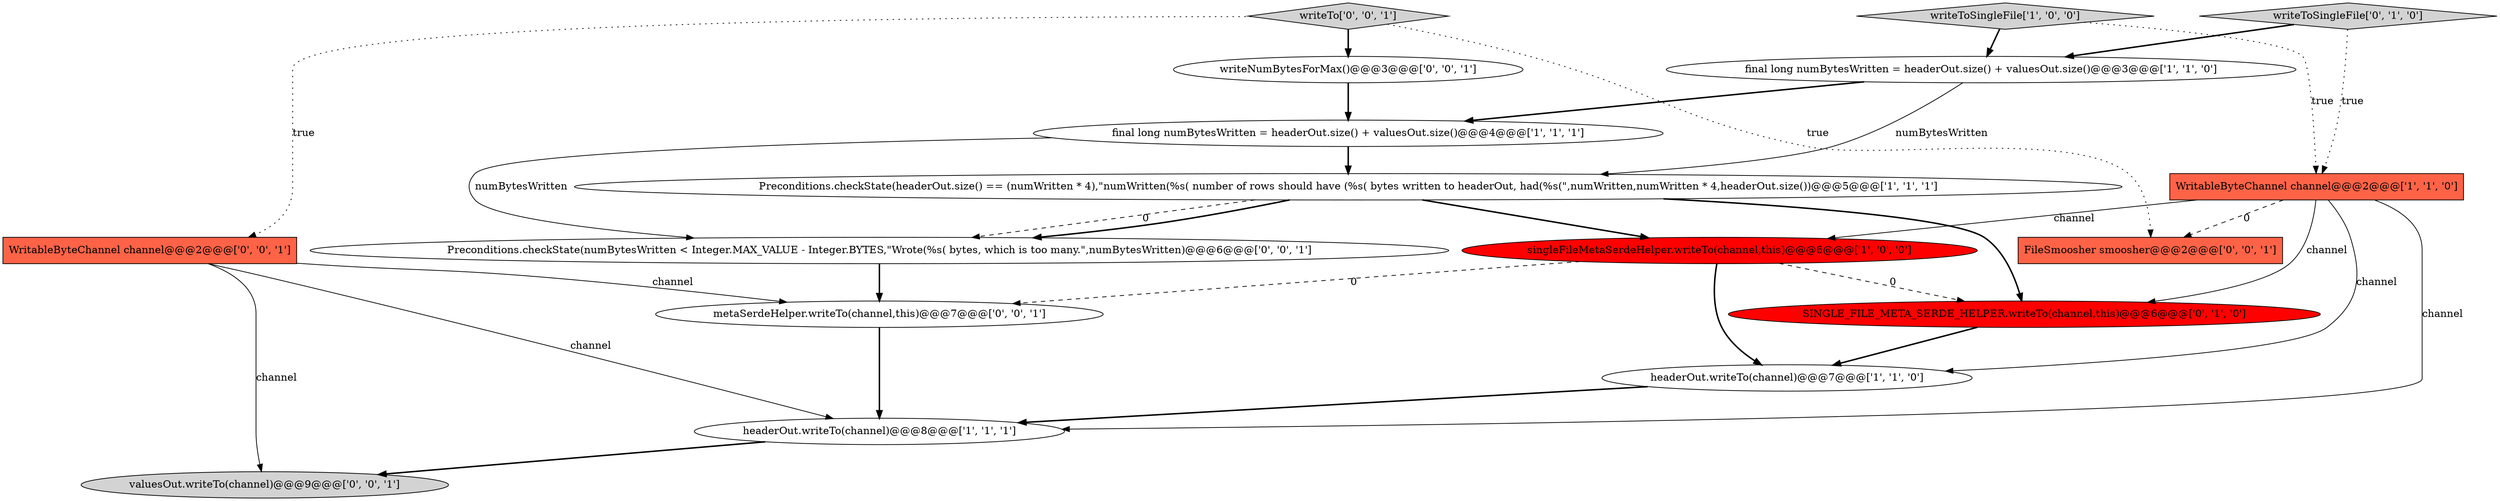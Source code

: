 digraph {
6 [style = filled, label = "singleFileMetaSerdeHelper.writeTo(channel,this)@@@6@@@['1', '0', '0']", fillcolor = red, shape = ellipse image = "AAA1AAABBB1BBB"];
9 [style = filled, label = "SINGLE_FILE_META_SERDE_HELPER.writeTo(channel,this)@@@6@@@['0', '1', '0']", fillcolor = red, shape = ellipse image = "AAA1AAABBB2BBB"];
11 [style = filled, label = "WritableByteChannel channel@@@2@@@['0', '0', '1']", fillcolor = tomato, shape = box image = "AAA0AAABBB3BBB"];
10 [style = filled, label = "Preconditions.checkState(numBytesWritten < Integer.MAX_VALUE - Integer.BYTES,\"Wrote(%s( bytes, which is too many.\",numBytesWritten)@@@6@@@['0', '0', '1']", fillcolor = white, shape = ellipse image = "AAA0AAABBB3BBB"];
8 [style = filled, label = "writeToSingleFile['0', '1', '0']", fillcolor = lightgray, shape = diamond image = "AAA0AAABBB2BBB"];
1 [style = filled, label = "Preconditions.checkState(headerOut.size() == (numWritten * 4),\"numWritten(%s( number of rows should have (%s( bytes written to headerOut, had(%s(\",numWritten,numWritten * 4,headerOut.size())@@@5@@@['1', '1', '1']", fillcolor = white, shape = ellipse image = "AAA0AAABBB1BBB"];
3 [style = filled, label = "final long numBytesWritten = headerOut.size() + valuesOut.size()@@@3@@@['1', '1', '0']", fillcolor = white, shape = ellipse image = "AAA0AAABBB1BBB"];
12 [style = filled, label = "writeNumBytesForMax()@@@3@@@['0', '0', '1']", fillcolor = white, shape = ellipse image = "AAA0AAABBB3BBB"];
7 [style = filled, label = "writeToSingleFile['1', '0', '0']", fillcolor = lightgray, shape = diamond image = "AAA0AAABBB1BBB"];
13 [style = filled, label = "metaSerdeHelper.writeTo(channel,this)@@@7@@@['0', '0', '1']", fillcolor = white, shape = ellipse image = "AAA0AAABBB3BBB"];
14 [style = filled, label = "FileSmoosher smoosher@@@2@@@['0', '0', '1']", fillcolor = tomato, shape = box image = "AAA0AAABBB3BBB"];
15 [style = filled, label = "writeTo['0', '0', '1']", fillcolor = lightgray, shape = diamond image = "AAA0AAABBB3BBB"];
16 [style = filled, label = "valuesOut.writeTo(channel)@@@9@@@['0', '0', '1']", fillcolor = lightgray, shape = ellipse image = "AAA0AAABBB3BBB"];
5 [style = filled, label = "WritableByteChannel channel@@@2@@@['1', '1', '0']", fillcolor = tomato, shape = box image = "AAA0AAABBB1BBB"];
4 [style = filled, label = "headerOut.writeTo(channel)@@@7@@@['1', '1', '0']", fillcolor = white, shape = ellipse image = "AAA0AAABBB1BBB"];
0 [style = filled, label = "headerOut.writeTo(channel)@@@8@@@['1', '1', '1']", fillcolor = white, shape = ellipse image = "AAA0AAABBB1BBB"];
2 [style = filled, label = "final long numBytesWritten = headerOut.size() + valuesOut.size()@@@4@@@['1', '1', '1']", fillcolor = white, shape = ellipse image = "AAA0AAABBB1BBB"];
11->16 [style = solid, label="channel"];
0->16 [style = bold, label=""];
5->14 [style = dashed, label="0"];
3->1 [style = solid, label="numBytesWritten"];
2->1 [style = bold, label=""];
9->4 [style = bold, label=""];
8->3 [style = bold, label=""];
6->9 [style = dashed, label="0"];
1->10 [style = dashed, label="0"];
15->14 [style = dotted, label="true"];
7->3 [style = bold, label=""];
1->9 [style = bold, label=""];
4->0 [style = bold, label=""];
7->5 [style = dotted, label="true"];
2->10 [style = solid, label="numBytesWritten"];
11->0 [style = solid, label="channel"];
6->4 [style = bold, label=""];
5->0 [style = solid, label="channel"];
12->2 [style = bold, label=""];
1->6 [style = bold, label=""];
5->4 [style = solid, label="channel"];
6->13 [style = dashed, label="0"];
3->2 [style = bold, label=""];
10->13 [style = bold, label=""];
8->5 [style = dotted, label="true"];
15->11 [style = dotted, label="true"];
15->12 [style = bold, label=""];
5->6 [style = solid, label="channel"];
1->10 [style = bold, label=""];
5->9 [style = solid, label="channel"];
11->13 [style = solid, label="channel"];
13->0 [style = bold, label=""];
}
